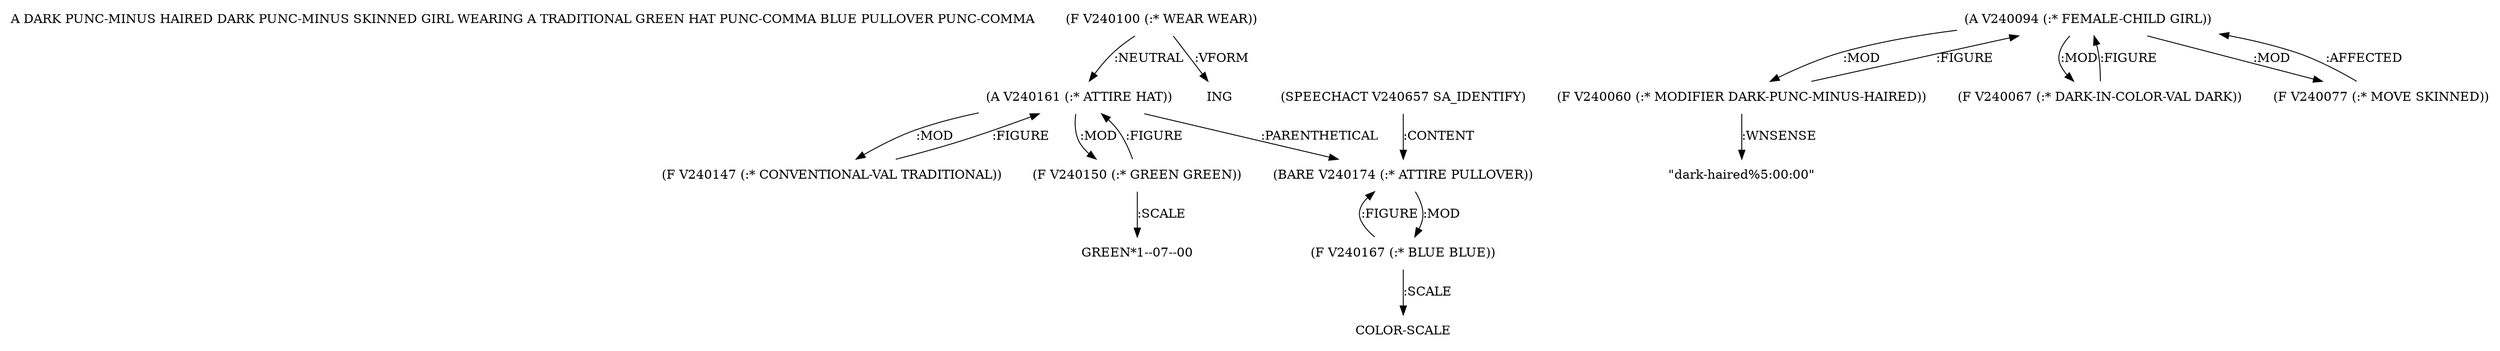 digraph Terms {
  node [shape=none]
  "A DARK PUNC-MINUS HAIRED DARK PUNC-MINUS SKINNED GIRL WEARING A TRADITIONAL GREEN HAT PUNC-COMMA BLUE PULLOVER PUNC-COMMA"
  "V240100" [label="(F V240100 (:* WEAR WEAR))"]
  "V240100" -> "V240161" [label=":NEUTRAL"]
  "V240100" -> "NT249916" [label=":VFORM"]
  "NT249916" [label="ING"]
  "V240161" [label="(A V240161 (:* ATTIRE HAT))"]
  "V240161" -> "V240174" [label=":PARENTHETICAL"]
  "V240161" -> "V240147" [label=":MOD"]
  "V240161" -> "V240150" [label=":MOD"]
  "V240147" [label="(F V240147 (:* CONVENTIONAL-VAL TRADITIONAL))"]
  "V240147" -> "V240161" [label=":FIGURE"]
  "V240150" [label="(F V240150 (:* GREEN GREEN))"]
  "V240150" -> "V240161" [label=":FIGURE"]
  "V240150" -> "NT249917" [label=":SCALE"]
  "NT249917" [label="GREEN*1--07--00"]
  "V240657" [label="(SPEECHACT V240657 SA_IDENTIFY)"]
  "V240657" -> "V240174" [label=":CONTENT"]
  "V240174" [label="(BARE V240174 (:* ATTIRE PULLOVER))"]
  "V240174" -> "V240167" [label=":MOD"]
  "V240167" [label="(F V240167 (:* BLUE BLUE))"]
  "V240167" -> "V240174" [label=":FIGURE"]
  "V240167" -> "NT249918" [label=":SCALE"]
  "NT249918" [label="COLOR-SCALE"]
  "V240094" [label="(A V240094 (:* FEMALE-CHILD GIRL))"]
  "V240094" -> "V240060" [label=":MOD"]
  "V240094" -> "V240067" [label=":MOD"]
  "V240094" -> "V240077" [label=":MOD"]
  "V240060" [label="(F V240060 (:* MODIFIER DARK-PUNC-MINUS-HAIRED))"]
  "V240060" -> "V240094" [label=":FIGURE"]
  "V240060" -> "NT249919" [label=":WNSENSE"]
  "NT249919" [label="\"dark-haired%5:00:00\""]
  "V240067" [label="(F V240067 (:* DARK-IN-COLOR-VAL DARK))"]
  "V240067" -> "V240094" [label=":FIGURE"]
  "V240077" [label="(F V240077 (:* MOVE SKINNED))"]
  "V240077" -> "V240094" [label=":AFFECTED"]
}
